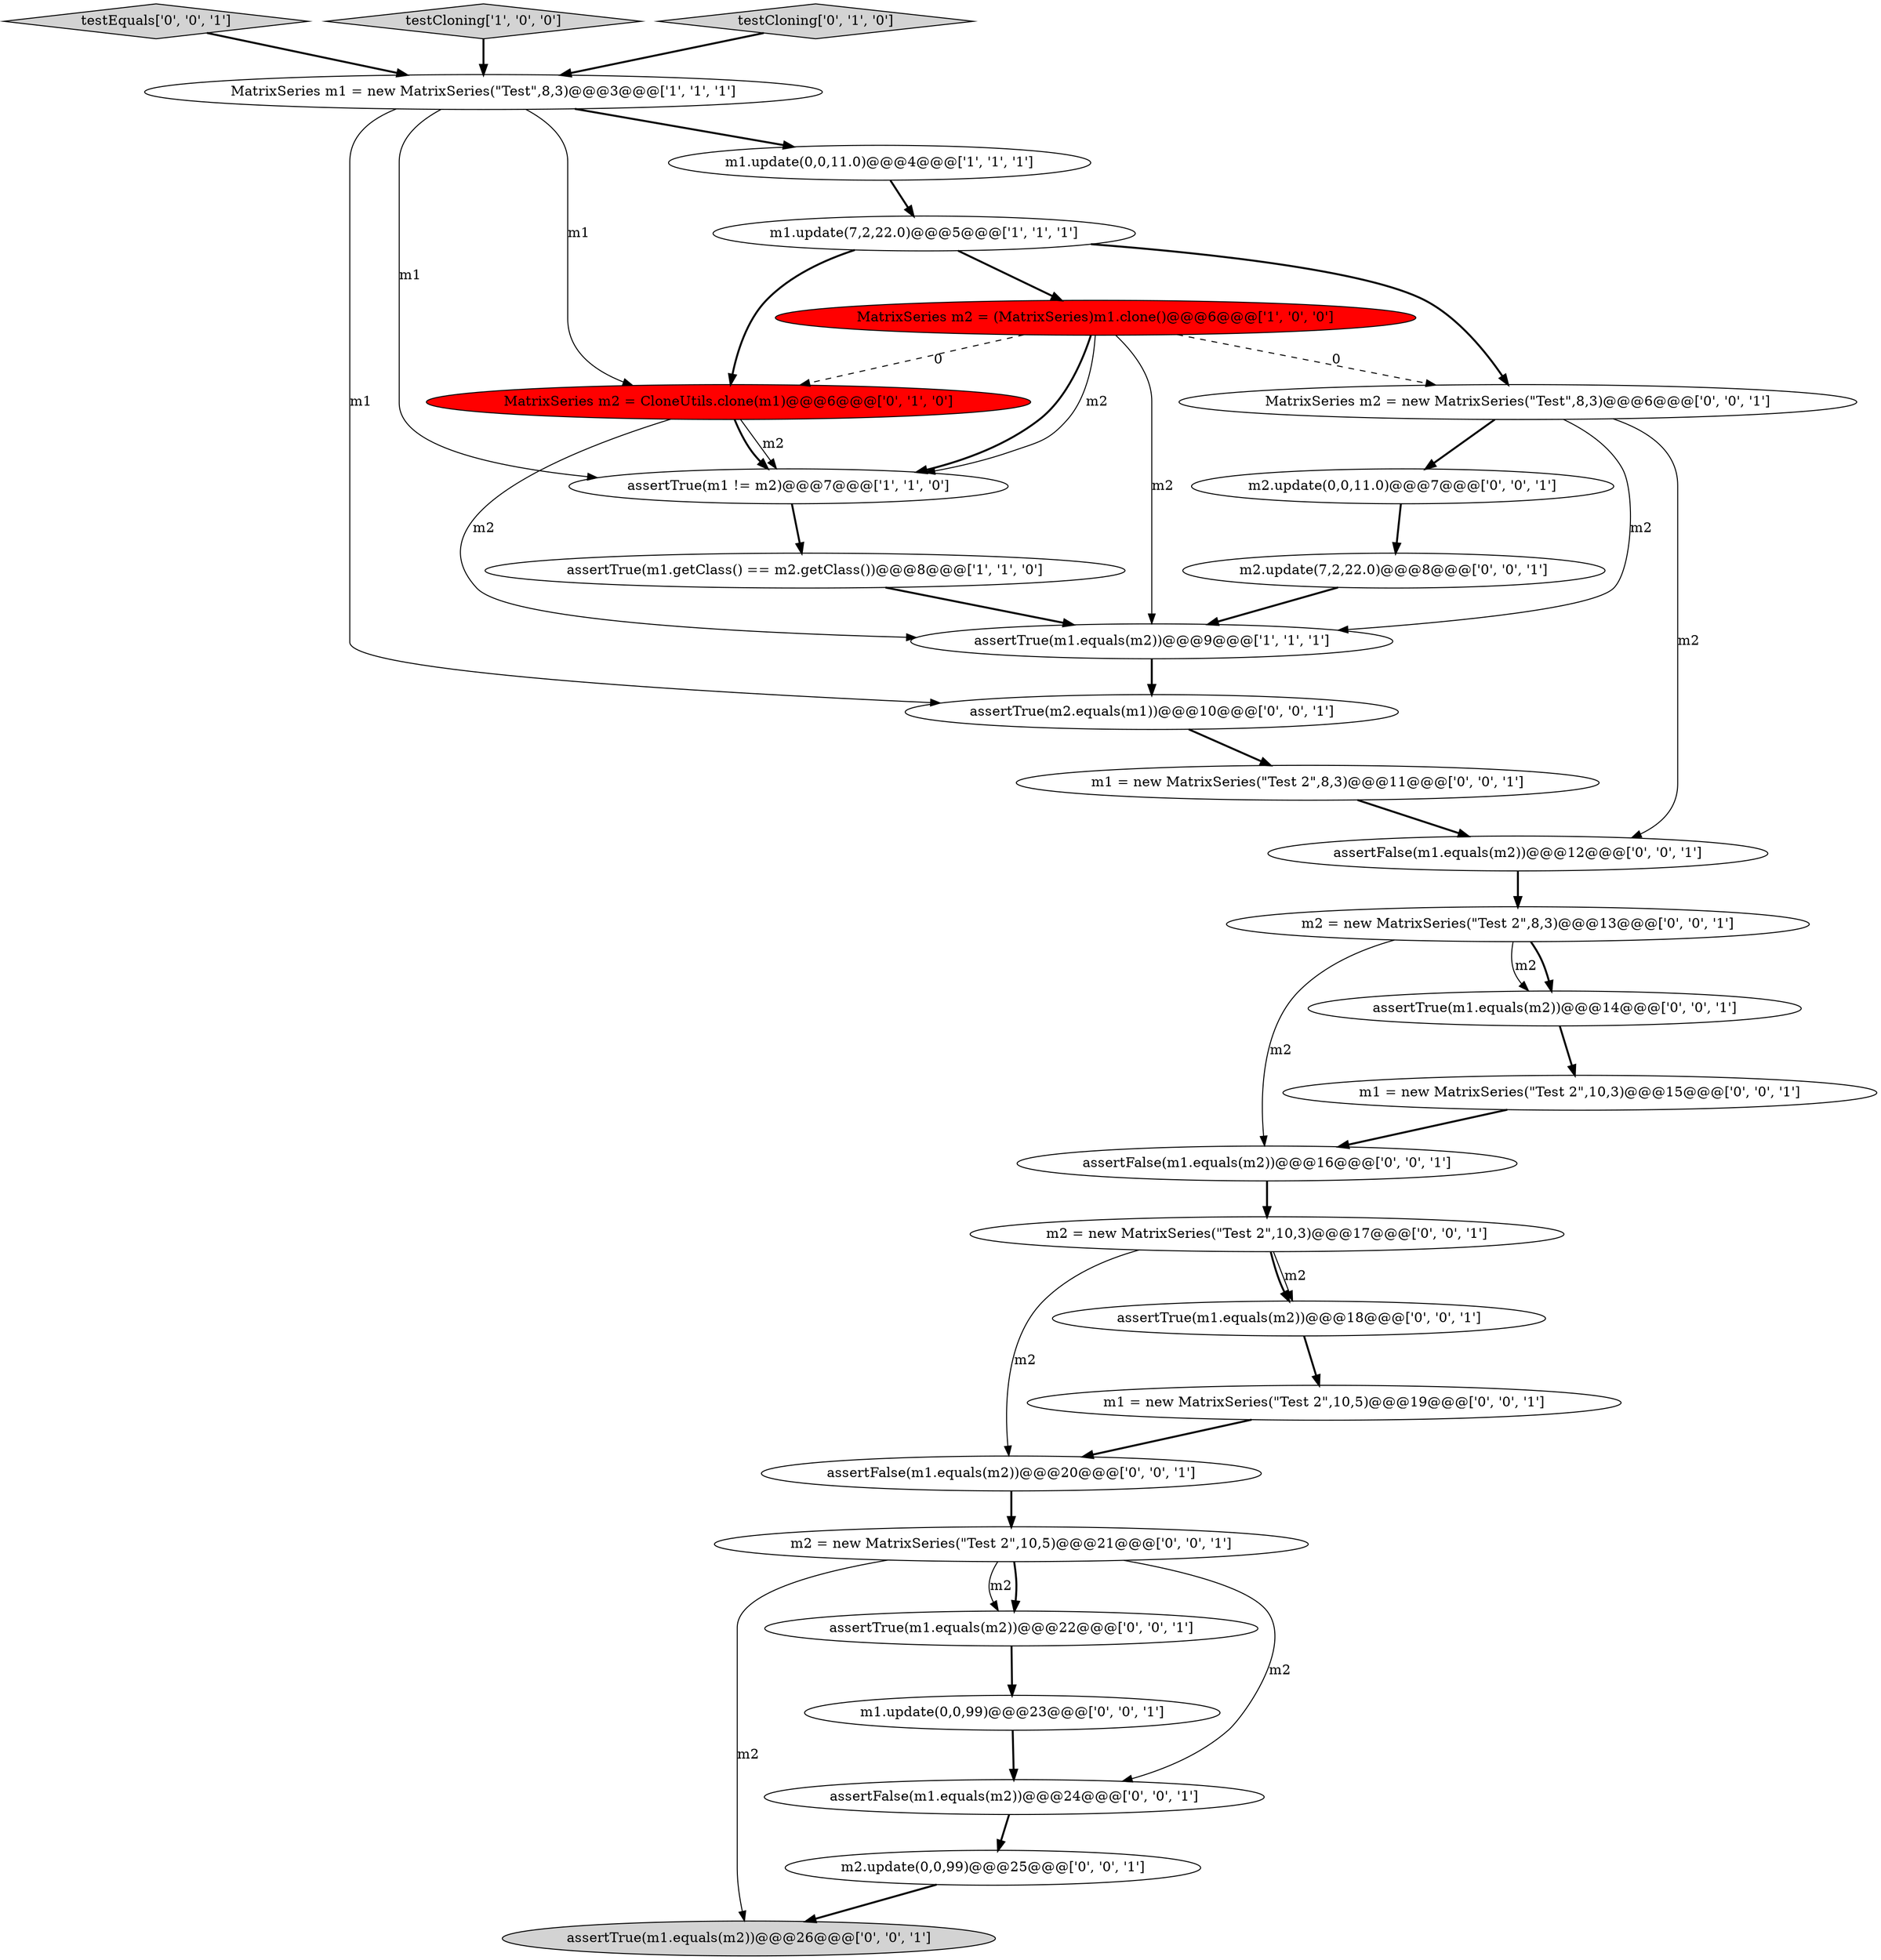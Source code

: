 digraph {
23 [style = filled, label = "m2 = new MatrixSeries(\"Test 2\",10,5)@@@21@@@['0', '0', '1']", fillcolor = white, shape = ellipse image = "AAA0AAABBB3BBB"];
26 [style = filled, label = "m1.update(0,0,99)@@@23@@@['0', '0', '1']", fillcolor = white, shape = ellipse image = "AAA0AAABBB3BBB"];
27 [style = filled, label = "m2 = new MatrixSeries(\"Test 2\",10,3)@@@17@@@['0', '0', '1']", fillcolor = white, shape = ellipse image = "AAA0AAABBB3BBB"];
0 [style = filled, label = "MatrixSeries m1 = new MatrixSeries(\"Test\",8,3)@@@3@@@['1', '1', '1']", fillcolor = white, shape = ellipse image = "AAA0AAABBB1BBB"];
10 [style = filled, label = "m2.update(0,0,11.0)@@@7@@@['0', '0', '1']", fillcolor = white, shape = ellipse image = "AAA0AAABBB3BBB"];
12 [style = filled, label = "assertTrue(m2.equals(m1))@@@10@@@['0', '0', '1']", fillcolor = white, shape = ellipse image = "AAA0AAABBB3BBB"];
21 [style = filled, label = "assertFalse(m1.equals(m2))@@@12@@@['0', '0', '1']", fillcolor = white, shape = ellipse image = "AAA0AAABBB3BBB"];
28 [style = filled, label = "testEquals['0', '0', '1']", fillcolor = lightgray, shape = diamond image = "AAA0AAABBB3BBB"];
24 [style = filled, label = "m1 = new MatrixSeries(\"Test 2\",8,3)@@@11@@@['0', '0', '1']", fillcolor = white, shape = ellipse image = "AAA0AAABBB3BBB"];
8 [style = filled, label = "MatrixSeries m2 = CloneUtils.clone(m1)@@@6@@@['0', '1', '0']", fillcolor = red, shape = ellipse image = "AAA1AAABBB2BBB"];
6 [style = filled, label = "assertTrue(m1 != m2)@@@7@@@['1', '1', '0']", fillcolor = white, shape = ellipse image = "AAA0AAABBB1BBB"];
30 [style = filled, label = "m2 = new MatrixSeries(\"Test 2\",8,3)@@@13@@@['0', '0', '1']", fillcolor = white, shape = ellipse image = "AAA0AAABBB3BBB"];
22 [style = filled, label = "assertTrue(m1.equals(m2))@@@26@@@['0', '0', '1']", fillcolor = lightgray, shape = ellipse image = "AAA0AAABBB3BBB"];
16 [style = filled, label = "m1 = new MatrixSeries(\"Test 2\",10,5)@@@19@@@['0', '0', '1']", fillcolor = white, shape = ellipse image = "AAA0AAABBB3BBB"];
17 [style = filled, label = "assertTrue(m1.equals(m2))@@@14@@@['0', '0', '1']", fillcolor = white, shape = ellipse image = "AAA0AAABBB3BBB"];
7 [style = filled, label = "assertTrue(m1.getClass() == m2.getClass())@@@8@@@['1', '1', '0']", fillcolor = white, shape = ellipse image = "AAA0AAABBB1BBB"];
1 [style = filled, label = "testCloning['1', '0', '0']", fillcolor = lightgray, shape = diamond image = "AAA0AAABBB1BBB"];
13 [style = filled, label = "MatrixSeries m2 = new MatrixSeries(\"Test\",8,3)@@@6@@@['0', '0', '1']", fillcolor = white, shape = ellipse image = "AAA0AAABBB3BBB"];
29 [style = filled, label = "m1 = new MatrixSeries(\"Test 2\",10,3)@@@15@@@['0', '0', '1']", fillcolor = white, shape = ellipse image = "AAA0AAABBB3BBB"];
9 [style = filled, label = "testCloning['0', '1', '0']", fillcolor = lightgray, shape = diamond image = "AAA0AAABBB2BBB"];
14 [style = filled, label = "m2.update(0,0,99)@@@25@@@['0', '0', '1']", fillcolor = white, shape = ellipse image = "AAA0AAABBB3BBB"];
11 [style = filled, label = "assertFalse(m1.equals(m2))@@@16@@@['0', '0', '1']", fillcolor = white, shape = ellipse image = "AAA0AAABBB3BBB"];
18 [style = filled, label = "assertFalse(m1.equals(m2))@@@20@@@['0', '0', '1']", fillcolor = white, shape = ellipse image = "AAA0AAABBB3BBB"];
5 [style = filled, label = "assertTrue(m1.equals(m2))@@@9@@@['1', '1', '1']", fillcolor = white, shape = ellipse image = "AAA0AAABBB1BBB"];
25 [style = filled, label = "assertTrue(m1.equals(m2))@@@22@@@['0', '0', '1']", fillcolor = white, shape = ellipse image = "AAA0AAABBB3BBB"];
15 [style = filled, label = "m2.update(7,2,22.0)@@@8@@@['0', '0', '1']", fillcolor = white, shape = ellipse image = "AAA0AAABBB3BBB"];
19 [style = filled, label = "assertTrue(m1.equals(m2))@@@18@@@['0', '0', '1']", fillcolor = white, shape = ellipse image = "AAA0AAABBB3BBB"];
2 [style = filled, label = "m1.update(0,0,11.0)@@@4@@@['1', '1', '1']", fillcolor = white, shape = ellipse image = "AAA0AAABBB1BBB"];
3 [style = filled, label = "m1.update(7,2,22.0)@@@5@@@['1', '1', '1']", fillcolor = white, shape = ellipse image = "AAA0AAABBB1BBB"];
4 [style = filled, label = "MatrixSeries m2 = (MatrixSeries)m1.clone()@@@6@@@['1', '0', '0']", fillcolor = red, shape = ellipse image = "AAA1AAABBB1BBB"];
20 [style = filled, label = "assertFalse(m1.equals(m2))@@@24@@@['0', '0', '1']", fillcolor = white, shape = ellipse image = "AAA0AAABBB3BBB"];
13->10 [style = bold, label=""];
27->18 [style = solid, label="m2"];
23->25 [style = bold, label=""];
16->18 [style = bold, label=""];
30->17 [style = bold, label=""];
10->15 [style = bold, label=""];
9->0 [style = bold, label=""];
18->23 [style = bold, label=""];
4->6 [style = bold, label=""];
4->6 [style = solid, label="m2"];
2->3 [style = bold, label=""];
0->6 [style = solid, label="m1"];
0->2 [style = bold, label=""];
14->22 [style = bold, label=""];
8->5 [style = solid, label="m2"];
13->5 [style = solid, label="m2"];
23->20 [style = solid, label="m2"];
8->6 [style = solid, label="m2"];
8->6 [style = bold, label=""];
20->14 [style = bold, label=""];
1->0 [style = bold, label=""];
12->24 [style = bold, label=""];
21->30 [style = bold, label=""];
4->5 [style = solid, label="m2"];
3->4 [style = bold, label=""];
15->5 [style = bold, label=""];
19->16 [style = bold, label=""];
23->25 [style = solid, label="m2"];
28->0 [style = bold, label=""];
7->5 [style = bold, label=""];
30->11 [style = solid, label="m2"];
5->12 [style = bold, label=""];
24->21 [style = bold, label=""];
3->8 [style = bold, label=""];
30->17 [style = solid, label="m2"];
25->26 [style = bold, label=""];
4->8 [style = dashed, label="0"];
3->13 [style = bold, label=""];
27->19 [style = solid, label="m2"];
27->19 [style = bold, label=""];
0->12 [style = solid, label="m1"];
6->7 [style = bold, label=""];
4->13 [style = dashed, label="0"];
17->29 [style = bold, label=""];
13->21 [style = solid, label="m2"];
23->22 [style = solid, label="m2"];
0->8 [style = solid, label="m1"];
29->11 [style = bold, label=""];
26->20 [style = bold, label=""];
11->27 [style = bold, label=""];
}
